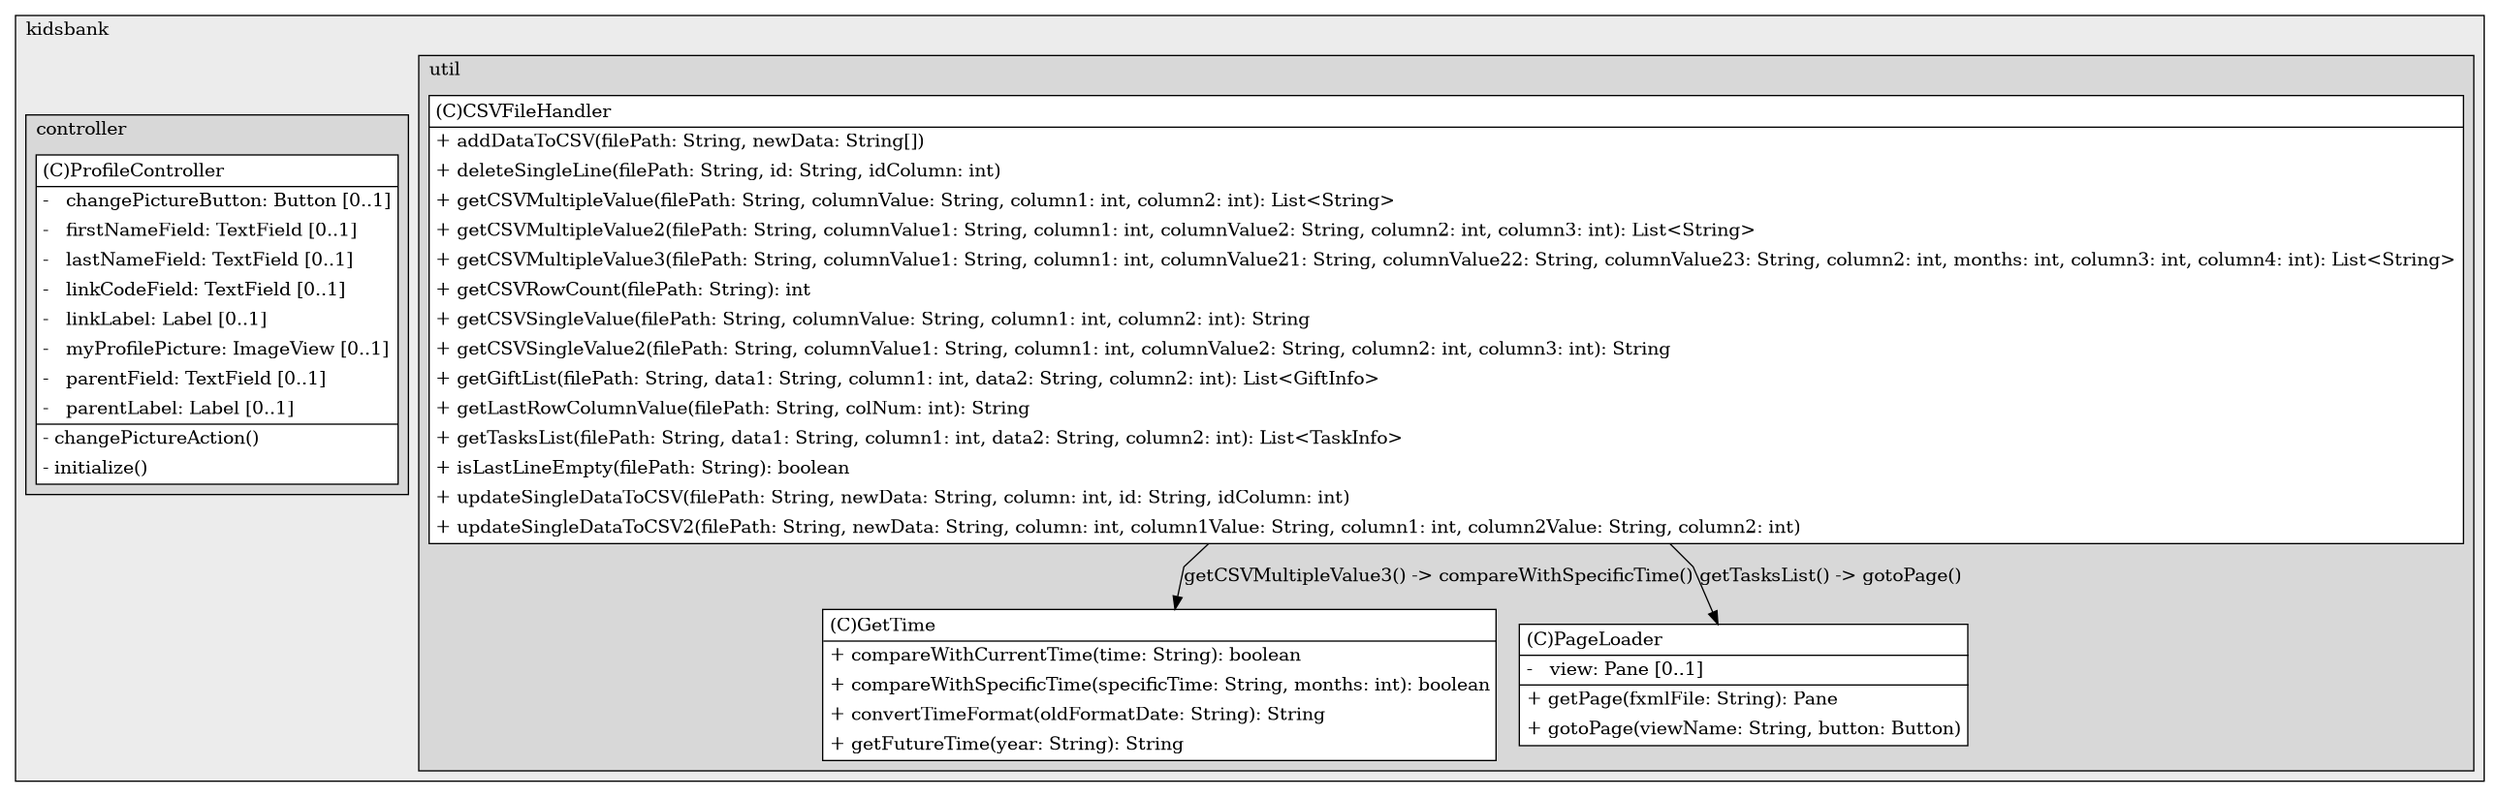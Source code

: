 @startuml

/' diagram meta data start
config=StructureConfiguration;
{
  "projectClassification": {
    "searchMode": "OpenProject", // OpenProject, AllProjects
    "includedProjects": "",
    "pathEndKeywords": "*.impl",
    "isClientPath": "",
    "isClientName": "",
    "isTestPath": "",
    "isTestName": "",
    "isMappingPath": "",
    "isMappingName": "",
    "isDataAccessPath": "",
    "isDataAccessName": "",
    "isDataStructurePath": "",
    "isDataStructureName": "",
    "isInterfaceStructuresPath": "",
    "isInterfaceStructuresName": "",
    "isEntryPointPath": "",
    "isEntryPointName": "",
    "treatFinalFieldsAsMandatory": false
  },
  "graphRestriction": {
    "classPackageExcludeFilter": "",
    "classPackageIncludeFilter": "",
    "classNameExcludeFilter": "",
    "classNameIncludeFilter": "",
    "methodNameExcludeFilter": "",
    "methodNameIncludeFilter": "",
    "removeByInheritance": "", // inheritance/annotation based filtering is done in a second step
    "removeByAnnotation": "",
    "removeByClassPackage": "", // cleanup the graph after inheritance/annotation based filtering is done
    "removeByClassName": "",
    "cutMappings": false,
    "cutEnum": true,
    "cutTests": true,
    "cutClient": true,
    "cutDataAccess": false,
    "cutInterfaceStructures": false,
    "cutDataStructures": false,
    "cutGetterAndSetter": true,
    "cutConstructors": true
  },
  "graphTraversal": {
    "forwardDepth": 6,
    "backwardDepth": 6,
    "classPackageExcludeFilter": "",
    "classPackageIncludeFilter": "",
    "classNameExcludeFilter": "",
    "classNameIncludeFilter": "",
    "methodNameExcludeFilter": "",
    "methodNameIncludeFilter": "",
    "hideMappings": false,
    "hideDataStructures": false,
    "hidePrivateMethods": true,
    "hideInterfaceCalls": true, // indirection: implementation -> interface (is hidden) -> implementation
    "onlyShowApplicationEntryPoints": false, // root node is included
    "useMethodCallsForStructureDiagram": "ForwardOnly" // ForwardOnly, BothDirections, No
  },
  "details": {
    "aggregation": "GroupByClass", // ByClass, GroupByClass, None
    "showClassGenericTypes": true,
    "showMethods": true,
    "showMethodParameterNames": true,
    "showMethodParameterTypes": true,
    "showMethodReturnType": true,
    "showPackageLevels": 2,
    "showDetailedClassStructure": true
  },
  "rootClass": "com.kidsbank.controller.ProfileController",
  "extensionCallbackMethod": "" // qualified.class.name#methodName - signature: public static String method(String)
}
diagram meta data end '/



digraph g {
    rankdir="TB"
    splines=polyline
    

'nodes 
subgraph cluster_827112919 { 
   	label=kidsbank
	labeljust=l
	fillcolor="#ececec"
	style=filled
   
   subgraph cluster_1371265191 { 
   	label=util
	labeljust=l
	fillcolor="#d8d8d8"
	style=filled
   
   CSVFileHandler703749882[
	label=<<TABLE BORDER="1" CELLBORDER="0" CELLPADDING="4" CELLSPACING="0">
<TR><TD ALIGN="LEFT" >(C)CSVFileHandler</TD></TR>
<HR/>
<TR><TD ALIGN="LEFT" >+ addDataToCSV(filePath: String, newData: String[])</TD></TR>
<TR><TD ALIGN="LEFT" >+ deleteSingleLine(filePath: String, id: String, idColumn: int)</TD></TR>
<TR><TD ALIGN="LEFT" >+ getCSVMultipleValue(filePath: String, columnValue: String, column1: int, column2: int): List&lt;String&gt;</TD></TR>
<TR><TD ALIGN="LEFT" >+ getCSVMultipleValue2(filePath: String, columnValue1: String, column1: int, columnValue2: String, column2: int, column3: int): List&lt;String&gt;</TD></TR>
<TR><TD ALIGN="LEFT" >+ getCSVMultipleValue3(filePath: String, columnValue1: String, column1: int, columnValue21: String, columnValue22: String, columnValue23: String, column2: int, months: int, column3: int, column4: int): List&lt;String&gt;</TD></TR>
<TR><TD ALIGN="LEFT" >+ getCSVRowCount(filePath: String): int</TD></TR>
<TR><TD ALIGN="LEFT" >+ getCSVSingleValue(filePath: String, columnValue: String, column1: int, column2: int): String</TD></TR>
<TR><TD ALIGN="LEFT" >+ getCSVSingleValue2(filePath: String, columnValue1: String, column1: int, columnValue2: String, column2: int, column3: int): String</TD></TR>
<TR><TD ALIGN="LEFT" >+ getGiftList(filePath: String, data1: String, column1: int, data2: String, column2: int): List&lt;GiftInfo&gt;</TD></TR>
<TR><TD ALIGN="LEFT" >+ getLastRowColumnValue(filePath: String, colNum: int): String</TD></TR>
<TR><TD ALIGN="LEFT" >+ getTasksList(filePath: String, data1: String, column1: int, data2: String, column2: int): List&lt;TaskInfo&gt;</TD></TR>
<TR><TD ALIGN="LEFT" >+ isLastLineEmpty(filePath: String): boolean</TD></TR>
<TR><TD ALIGN="LEFT" >+ updateSingleDataToCSV(filePath: String, newData: String, column: int, id: String, idColumn: int)</TD></TR>
<TR><TD ALIGN="LEFT" >+ updateSingleDataToCSV2(filePath: String, newData: String, column: int, column1Value: String, column1: int, column2Value: String, column2: int)</TD></TR>
</TABLE>>
	style=filled
	margin=0
	shape=plaintext
	fillcolor="#FFFFFF"
];

GetTime703749882[
	label=<<TABLE BORDER="1" CELLBORDER="0" CELLPADDING="4" CELLSPACING="0">
<TR><TD ALIGN="LEFT" >(C)GetTime</TD></TR>
<HR/>
<TR><TD ALIGN="LEFT" >+ compareWithCurrentTime(time: String): boolean</TD></TR>
<TR><TD ALIGN="LEFT" >+ compareWithSpecificTime(specificTime: String, months: int): boolean</TD></TR>
<TR><TD ALIGN="LEFT" >+ convertTimeFormat(oldFormatDate: String): String</TD></TR>
<TR><TD ALIGN="LEFT" >+ getFutureTime(year: String): String</TD></TR>
</TABLE>>
	style=filled
	margin=0
	shape=plaintext
	fillcolor="#FFFFFF"
];

PageLoader703749882[
	label=<<TABLE BORDER="1" CELLBORDER="0" CELLPADDING="4" CELLSPACING="0">
<TR><TD ALIGN="LEFT" >(C)PageLoader</TD></TR>
<HR/>
<TR><TD ALIGN="LEFT" >-   view: Pane [0..1]</TD></TR>
<HR/>
<TR><TD ALIGN="LEFT" >+ getPage(fxmlFile: String): Pane</TD></TR>
<TR><TD ALIGN="LEFT" >+ gotoPage(viewName: String, button: Button)</TD></TR>
</TABLE>>
	style=filled
	margin=0
	shape=plaintext
	fillcolor="#FFFFFF"
];
} 

subgraph cluster_43613313 { 
   	label=controller
	labeljust=l
	fillcolor="#d8d8d8"
	style=filled
   
   ProfileController66631828[
	label=<<TABLE BORDER="1" CELLBORDER="0" CELLPADDING="4" CELLSPACING="0">
<TR><TD ALIGN="LEFT" >(C)ProfileController</TD></TR>
<HR/>
<TR><TD ALIGN="LEFT" >-   changePictureButton: Button [0..1]</TD></TR>
<TR><TD ALIGN="LEFT" >-   firstNameField: TextField [0..1]</TD></TR>
<TR><TD ALIGN="LEFT" >-   lastNameField: TextField [0..1]</TD></TR>
<TR><TD ALIGN="LEFT" >-   linkCodeField: TextField [0..1]</TD></TR>
<TR><TD ALIGN="LEFT" >-   linkLabel: Label [0..1]</TD></TR>
<TR><TD ALIGN="LEFT" >-   myProfilePicture: ImageView [0..1]</TD></TR>
<TR><TD ALIGN="LEFT" >-   parentField: TextField [0..1]</TD></TR>
<TR><TD ALIGN="LEFT" >-   parentLabel: Label [0..1]</TD></TR>
<HR/>
<TR><TD ALIGN="LEFT" >- changePictureAction()</TD></TR>
<TR><TD ALIGN="LEFT" >- initialize()</TD></TR>
</TABLE>>
	style=filled
	margin=0
	shape=plaintext
	fillcolor="#FFFFFF"
];
} 
} 

'edges    
CSVFileHandler703749882 -> GetTime703749882[label="getCSVMultipleValue3() -> compareWithSpecificTime()"];
CSVFileHandler703749882 -> PageLoader703749882[label="getTasksList() -> gotoPage()"];
    
}
@enduml